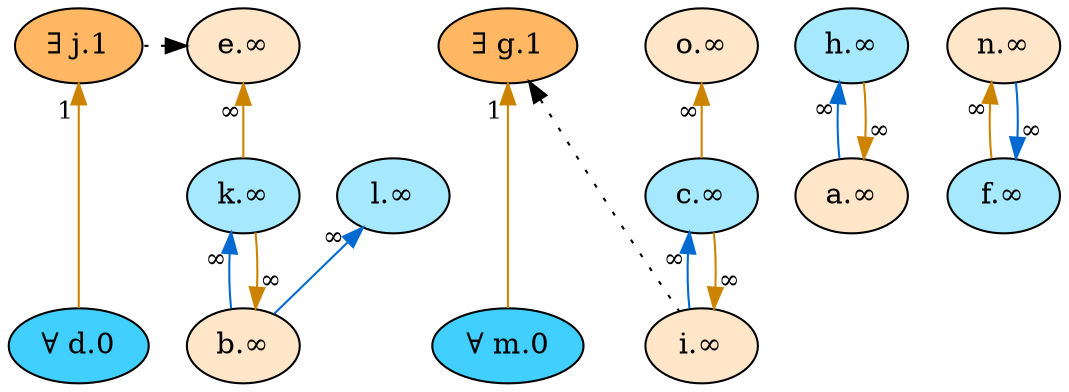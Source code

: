 digraph {
    // Node defaults can be set here if needed
    "d" [style="filled" fillcolor="#40cfff" label="∀ d.0" fontsize=14]
    "m" [style="filled" fillcolor="#40cfff" label="∀ m.0" fontsize=14]
    "g" [style="filled" fillcolor="#ffb763" label="∃ g.1" fontsize=14]
    "j" [style="filled" fillcolor="#ffb763" label="∃ j.1" fontsize=14]
    "h" [style="filled" fillcolor="#a6e9ff" label="h.∞" fontsize=14]
    "a" [style="filled" fillcolor="#ffe6c9" label="a.∞" fontsize=14]
    "k" [style="filled" fillcolor="#a6e9ff" label="k.∞" fontsize=14]
    "b" [style="filled" fillcolor="#ffe6c9" label="b.∞" fontsize=14]
    "l" [style="filled" fillcolor="#a6e9ff" label="l.∞" fontsize=14]
    "c" [style="filled" fillcolor="#a6e9ff" label="c.∞" fontsize=14]
    "i" [style="filled" fillcolor="#ffe6c9" label="i.∞" fontsize=14]
    "o" [style="filled" fillcolor="#ffe6c9" label="o.∞" fontsize=14]
    "e" [style="filled" fillcolor="#ffe6c9" label="e.∞" fontsize=14]
    "n" [style="filled" fillcolor="#ffe6c9" label="n.∞" fontsize=14]
    "f" [style="filled" fillcolor="#a6e9ff" label="f.∞" fontsize=14]
    edge[labeldistance=1.5 fontsize=12]
    "h" -> "a" [color="#006ad1" style="solid" dir="back" taillabel="∞" ]
    "a" -> "h" [color="#cc8400" style="solid" dir="back" taillabel="∞" ]
    "k" -> "b" [color="#006ad1" style="solid" dir="back" taillabel="∞" ]
    "b" -> "k" [color="#cc8400" style="solid" dir="back" taillabel="∞" ]
    "l" -> "b" [color="#006ad1" style="solid" dir="back" taillabel="∞" ]
    "c" -> "i" [color="#006ad1" style="solid" dir="back" taillabel="∞" ]
    "i" -> "c" [color="#cc8400" style="solid" dir="back" taillabel="∞" ]
    "o" -> "c" [color="#cc8400" style="solid" dir="back" taillabel="∞" ]
    "j" -> "d" [color="#cc8400" style="solid" dir="back" taillabel="1" ]
    "e" -> "j" [color="black" style="dotted" dir="back" taillabel="" constraint=false]
    "e" -> "k" [color="#cc8400" style="solid" dir="back" taillabel="∞" ]
    "n" -> "f" [color="#cc8400" style="solid" dir="back" taillabel="∞" ]
    "f" -> "n" [color="#006ad1" style="solid" dir="back" taillabel="∞" ]
    "g" -> "i" [color="black" style="dotted" dir="back" taillabel="" constraint=false]
    "g" -> "m" [color="#cc8400" style="solid" dir="back" taillabel="1" ]
    {rank = max d m}
    {rank = min g j}
}